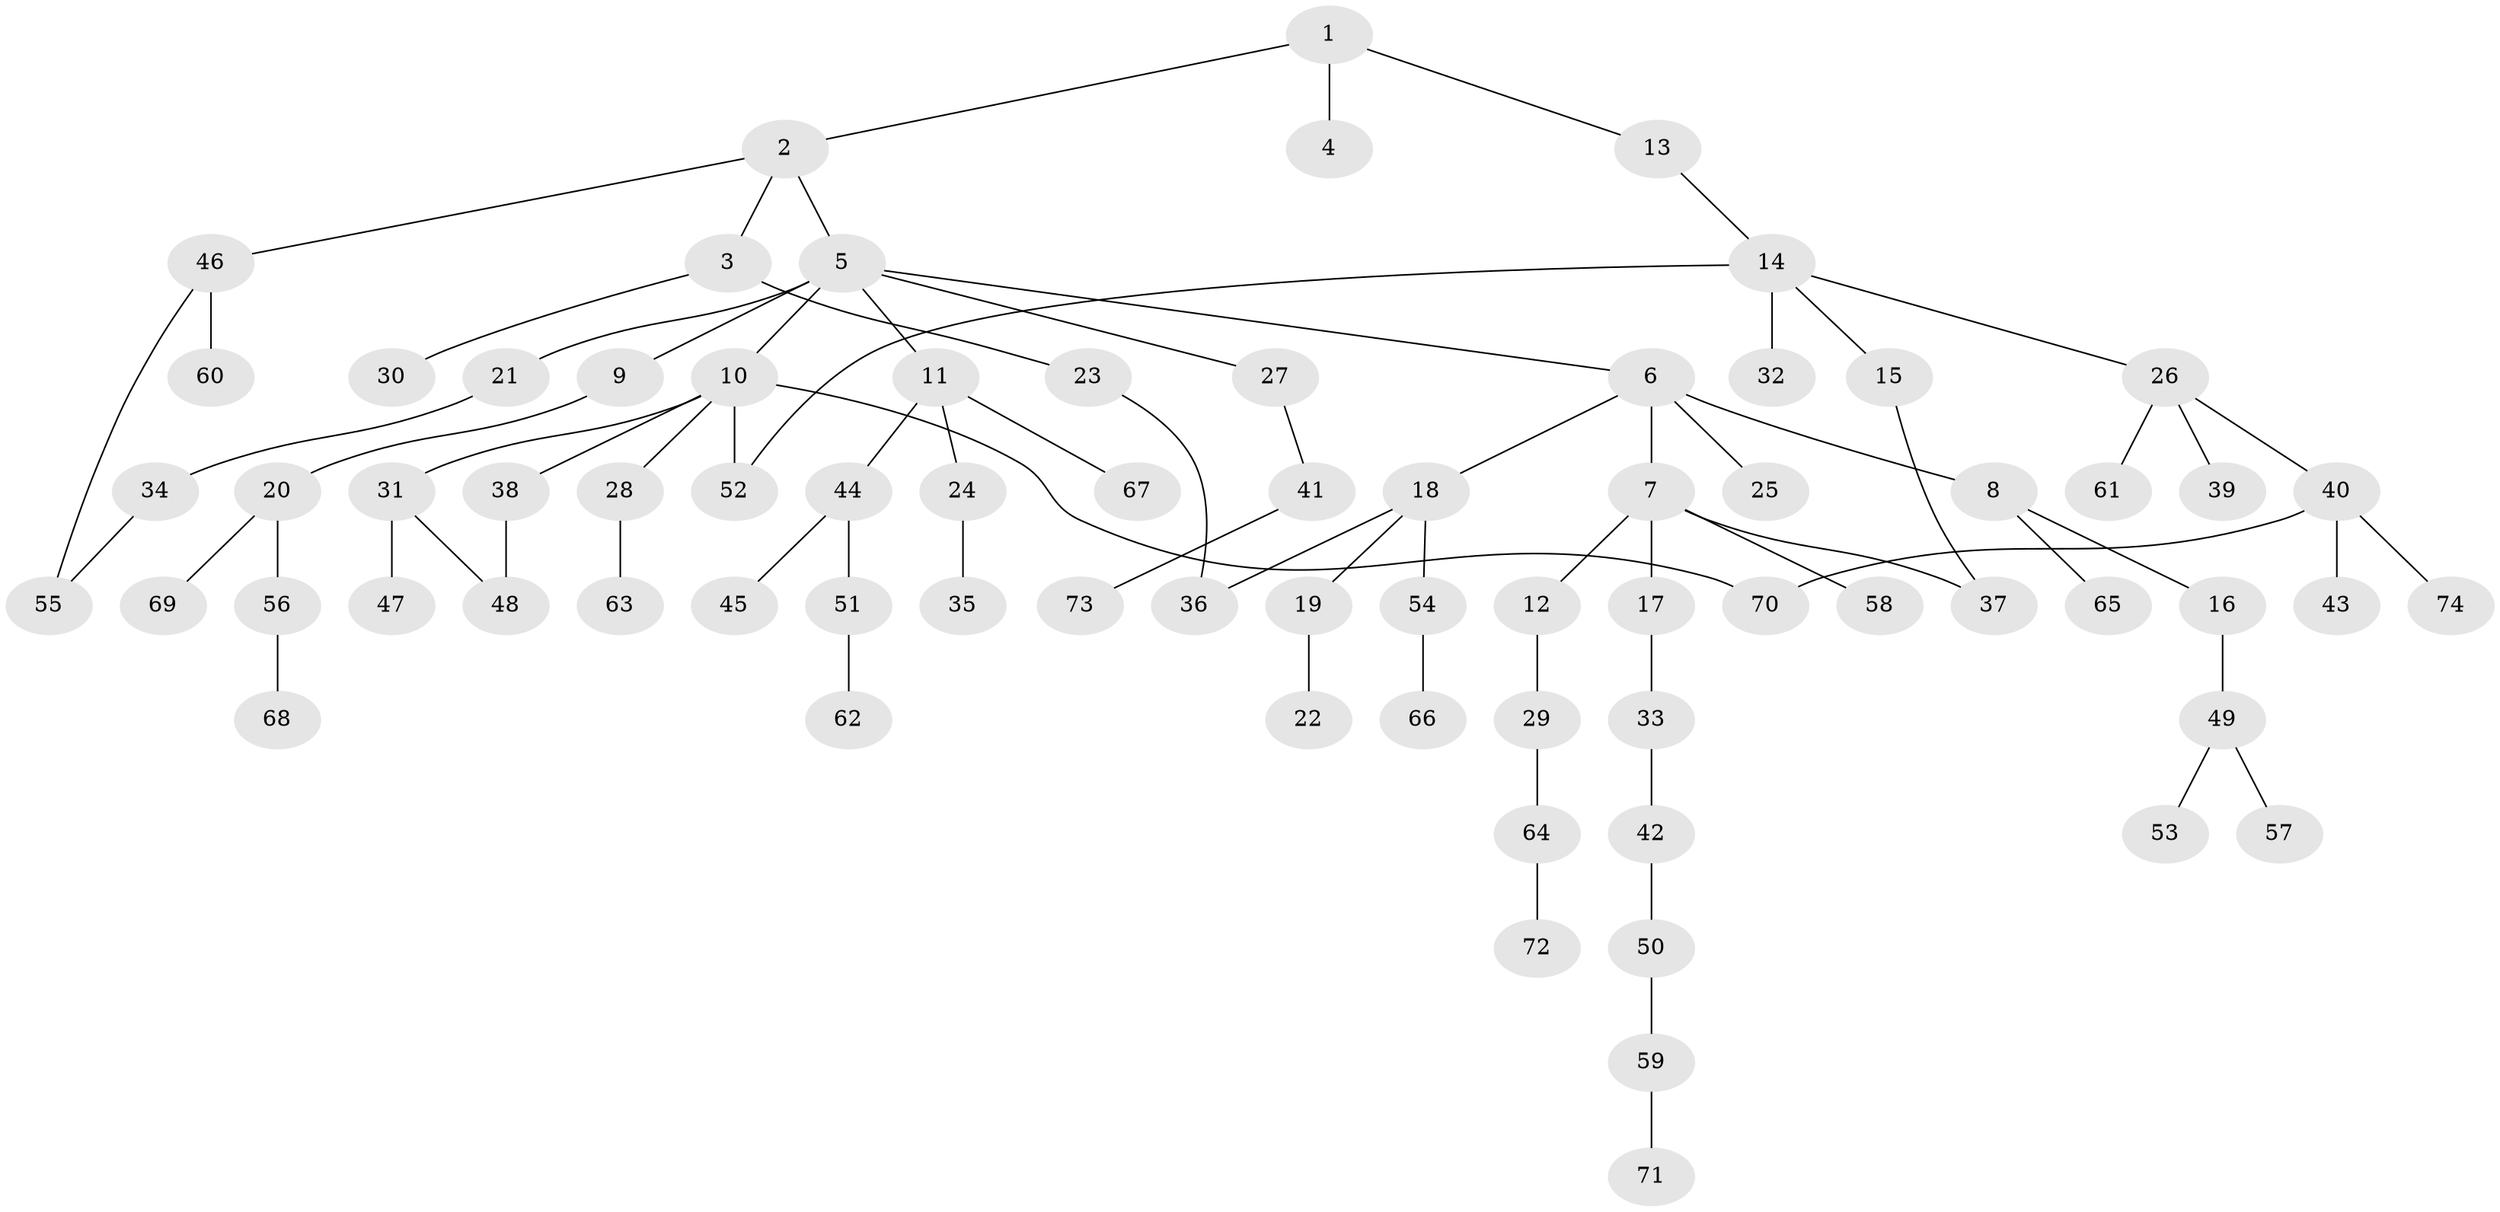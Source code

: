 // coarse degree distribution, {3: 0.125, 5: 0.041666666666666664, 1: 0.4166666666666667, 7: 0.041666666666666664, 4: 0.041666666666666664, 6: 0.020833333333333332, 2: 0.3125}
// Generated by graph-tools (version 1.1) at 2025/41/03/06/25 10:41:26]
// undirected, 74 vertices, 79 edges
graph export_dot {
graph [start="1"]
  node [color=gray90,style=filled];
  1;
  2;
  3;
  4;
  5;
  6;
  7;
  8;
  9;
  10;
  11;
  12;
  13;
  14;
  15;
  16;
  17;
  18;
  19;
  20;
  21;
  22;
  23;
  24;
  25;
  26;
  27;
  28;
  29;
  30;
  31;
  32;
  33;
  34;
  35;
  36;
  37;
  38;
  39;
  40;
  41;
  42;
  43;
  44;
  45;
  46;
  47;
  48;
  49;
  50;
  51;
  52;
  53;
  54;
  55;
  56;
  57;
  58;
  59;
  60;
  61;
  62;
  63;
  64;
  65;
  66;
  67;
  68;
  69;
  70;
  71;
  72;
  73;
  74;
  1 -- 2;
  1 -- 4;
  1 -- 13;
  2 -- 3;
  2 -- 5;
  2 -- 46;
  3 -- 23;
  3 -- 30;
  5 -- 6;
  5 -- 9;
  5 -- 10;
  5 -- 11;
  5 -- 21;
  5 -- 27;
  6 -- 7;
  6 -- 8;
  6 -- 18;
  6 -- 25;
  7 -- 12;
  7 -- 17;
  7 -- 58;
  7 -- 37;
  8 -- 16;
  8 -- 65;
  9 -- 20;
  10 -- 28;
  10 -- 31;
  10 -- 38;
  10 -- 52;
  10 -- 70;
  11 -- 24;
  11 -- 44;
  11 -- 67;
  12 -- 29;
  13 -- 14;
  14 -- 15;
  14 -- 26;
  14 -- 32;
  14 -- 52;
  15 -- 37;
  16 -- 49;
  17 -- 33;
  18 -- 19;
  18 -- 54;
  18 -- 36;
  19 -- 22;
  20 -- 56;
  20 -- 69;
  21 -- 34;
  23 -- 36;
  24 -- 35;
  26 -- 39;
  26 -- 40;
  26 -- 61;
  27 -- 41;
  28 -- 63;
  29 -- 64;
  31 -- 47;
  31 -- 48;
  33 -- 42;
  34 -- 55;
  38 -- 48;
  40 -- 43;
  40 -- 70;
  40 -- 74;
  41 -- 73;
  42 -- 50;
  44 -- 45;
  44 -- 51;
  46 -- 60;
  46 -- 55;
  49 -- 53;
  49 -- 57;
  50 -- 59;
  51 -- 62;
  54 -- 66;
  56 -- 68;
  59 -- 71;
  64 -- 72;
}

